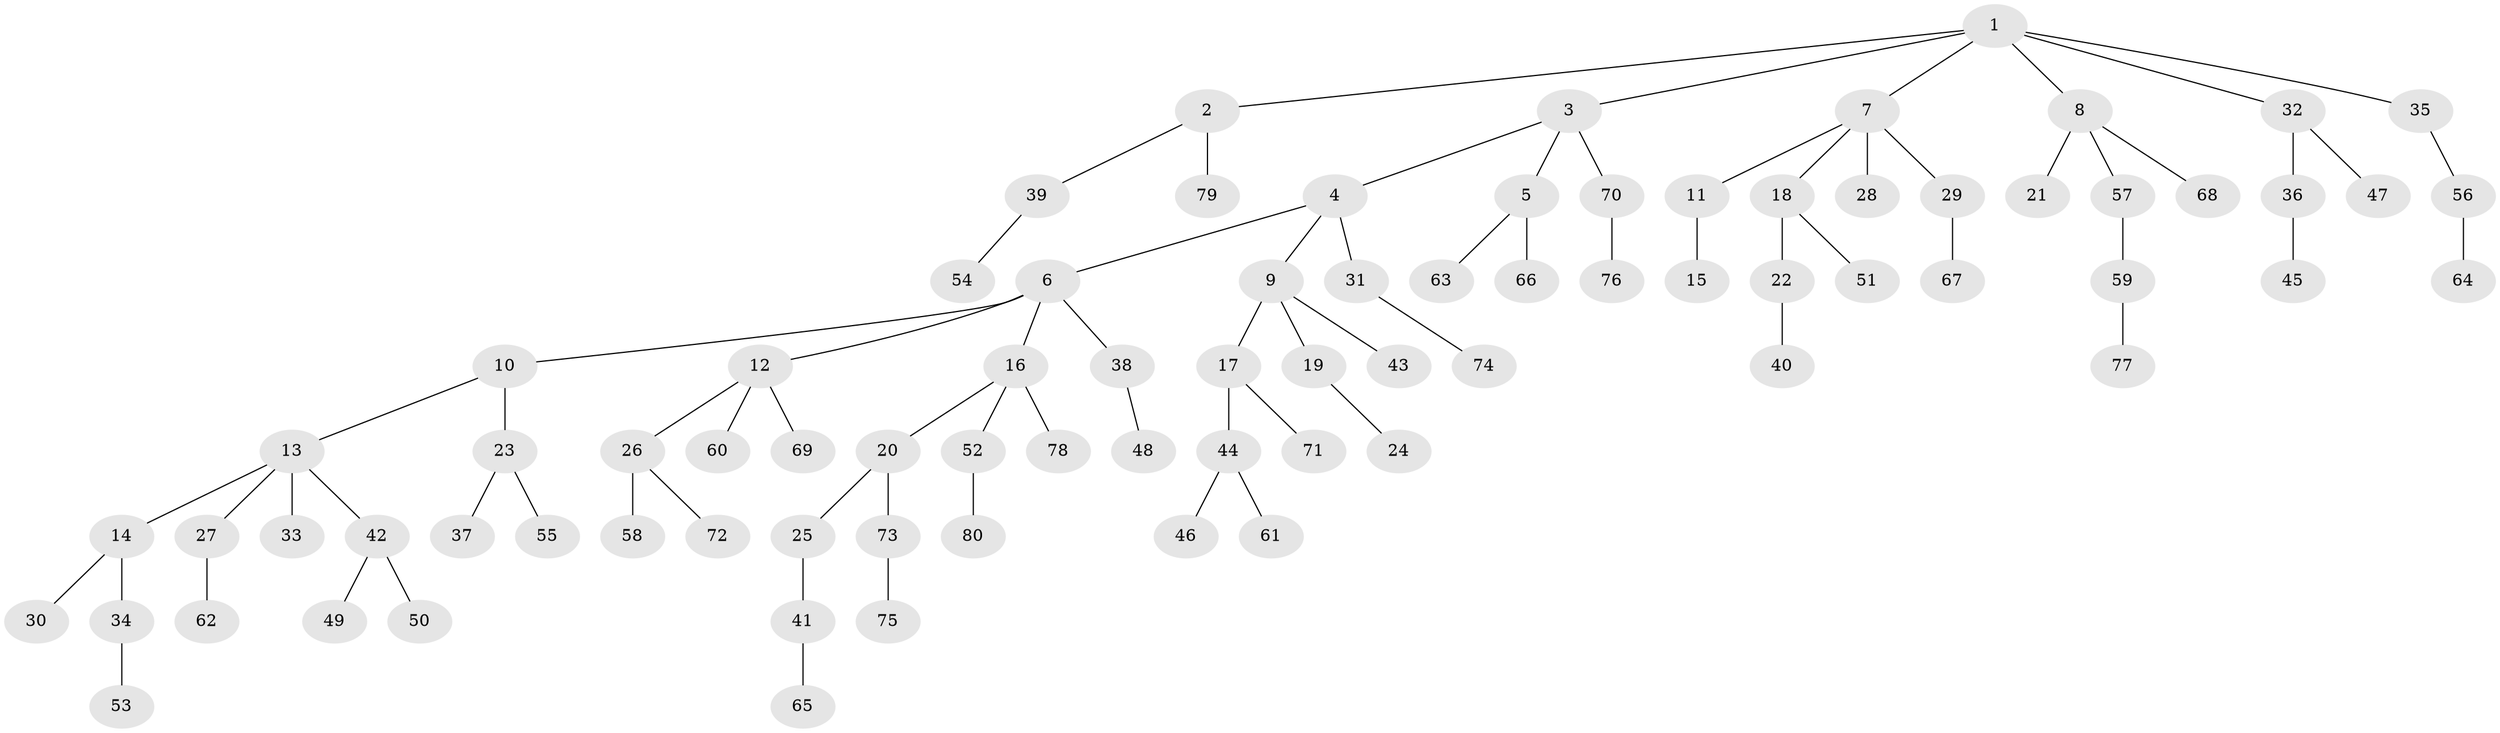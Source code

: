 // Generated by graph-tools (version 1.1) at 2025/02/03/09/25 03:02:27]
// undirected, 80 vertices, 79 edges
graph export_dot {
graph [start="1"]
  node [color=gray90,style=filled];
  1;
  2;
  3;
  4;
  5;
  6;
  7;
  8;
  9;
  10;
  11;
  12;
  13;
  14;
  15;
  16;
  17;
  18;
  19;
  20;
  21;
  22;
  23;
  24;
  25;
  26;
  27;
  28;
  29;
  30;
  31;
  32;
  33;
  34;
  35;
  36;
  37;
  38;
  39;
  40;
  41;
  42;
  43;
  44;
  45;
  46;
  47;
  48;
  49;
  50;
  51;
  52;
  53;
  54;
  55;
  56;
  57;
  58;
  59;
  60;
  61;
  62;
  63;
  64;
  65;
  66;
  67;
  68;
  69;
  70;
  71;
  72;
  73;
  74;
  75;
  76;
  77;
  78;
  79;
  80;
  1 -- 2;
  1 -- 3;
  1 -- 7;
  1 -- 8;
  1 -- 32;
  1 -- 35;
  2 -- 39;
  2 -- 79;
  3 -- 4;
  3 -- 5;
  3 -- 70;
  4 -- 6;
  4 -- 9;
  4 -- 31;
  5 -- 63;
  5 -- 66;
  6 -- 10;
  6 -- 12;
  6 -- 16;
  6 -- 38;
  7 -- 11;
  7 -- 18;
  7 -- 28;
  7 -- 29;
  8 -- 21;
  8 -- 57;
  8 -- 68;
  9 -- 17;
  9 -- 19;
  9 -- 43;
  10 -- 13;
  10 -- 23;
  11 -- 15;
  12 -- 26;
  12 -- 60;
  12 -- 69;
  13 -- 14;
  13 -- 27;
  13 -- 33;
  13 -- 42;
  14 -- 30;
  14 -- 34;
  16 -- 20;
  16 -- 52;
  16 -- 78;
  17 -- 44;
  17 -- 71;
  18 -- 22;
  18 -- 51;
  19 -- 24;
  20 -- 25;
  20 -- 73;
  22 -- 40;
  23 -- 37;
  23 -- 55;
  25 -- 41;
  26 -- 58;
  26 -- 72;
  27 -- 62;
  29 -- 67;
  31 -- 74;
  32 -- 36;
  32 -- 47;
  34 -- 53;
  35 -- 56;
  36 -- 45;
  38 -- 48;
  39 -- 54;
  41 -- 65;
  42 -- 49;
  42 -- 50;
  44 -- 46;
  44 -- 61;
  52 -- 80;
  56 -- 64;
  57 -- 59;
  59 -- 77;
  70 -- 76;
  73 -- 75;
}
